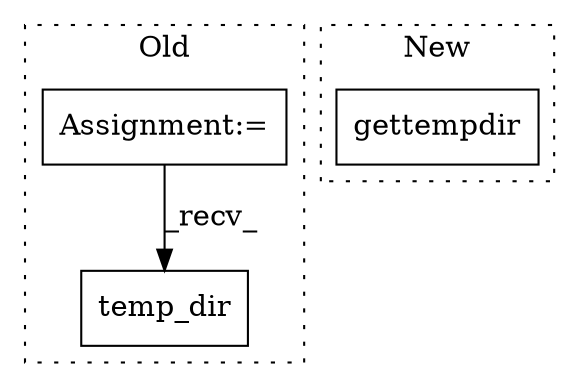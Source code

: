 digraph G {
subgraph cluster0 {
1 [label="temp_dir" a="32" s="3528" l="10" shape="box"];
3 [label="Assignment:=" a="7" s="376" l="7" shape="box"];
label = "Old";
style="dotted";
}
subgraph cluster1 {
2 [label="gettempdir" a="32" s="3531" l="12" shape="box"];
label = "New";
style="dotted";
}
3 -> 1 [label="_recv_"];
}